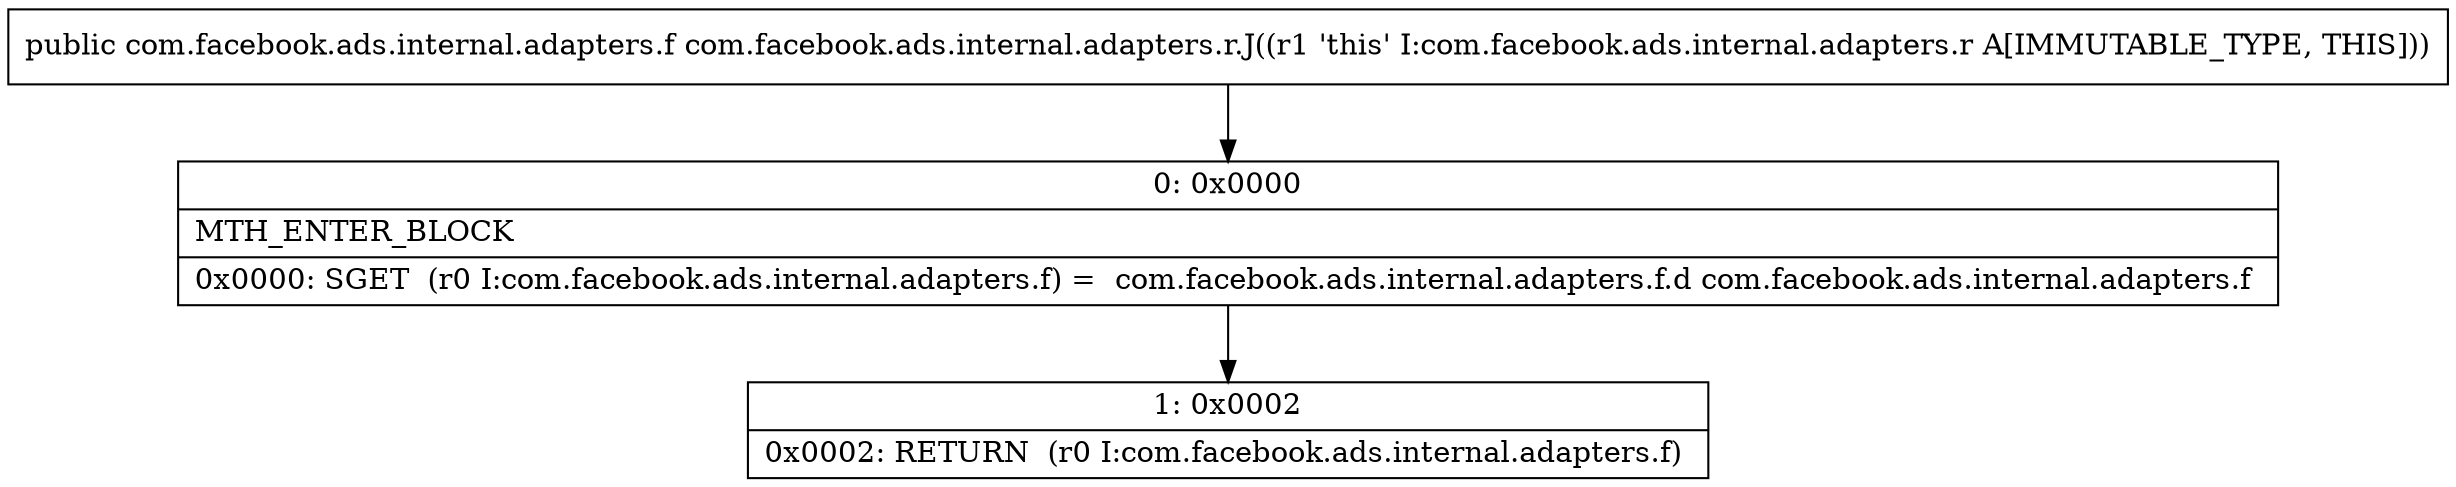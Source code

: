 digraph "CFG forcom.facebook.ads.internal.adapters.r.J()Lcom\/facebook\/ads\/internal\/adapters\/f;" {
Node_0 [shape=record,label="{0\:\ 0x0000|MTH_ENTER_BLOCK\l|0x0000: SGET  (r0 I:com.facebook.ads.internal.adapters.f) =  com.facebook.ads.internal.adapters.f.d com.facebook.ads.internal.adapters.f \l}"];
Node_1 [shape=record,label="{1\:\ 0x0002|0x0002: RETURN  (r0 I:com.facebook.ads.internal.adapters.f) \l}"];
MethodNode[shape=record,label="{public com.facebook.ads.internal.adapters.f com.facebook.ads.internal.adapters.r.J((r1 'this' I:com.facebook.ads.internal.adapters.r A[IMMUTABLE_TYPE, THIS])) }"];
MethodNode -> Node_0;
Node_0 -> Node_1;
}

